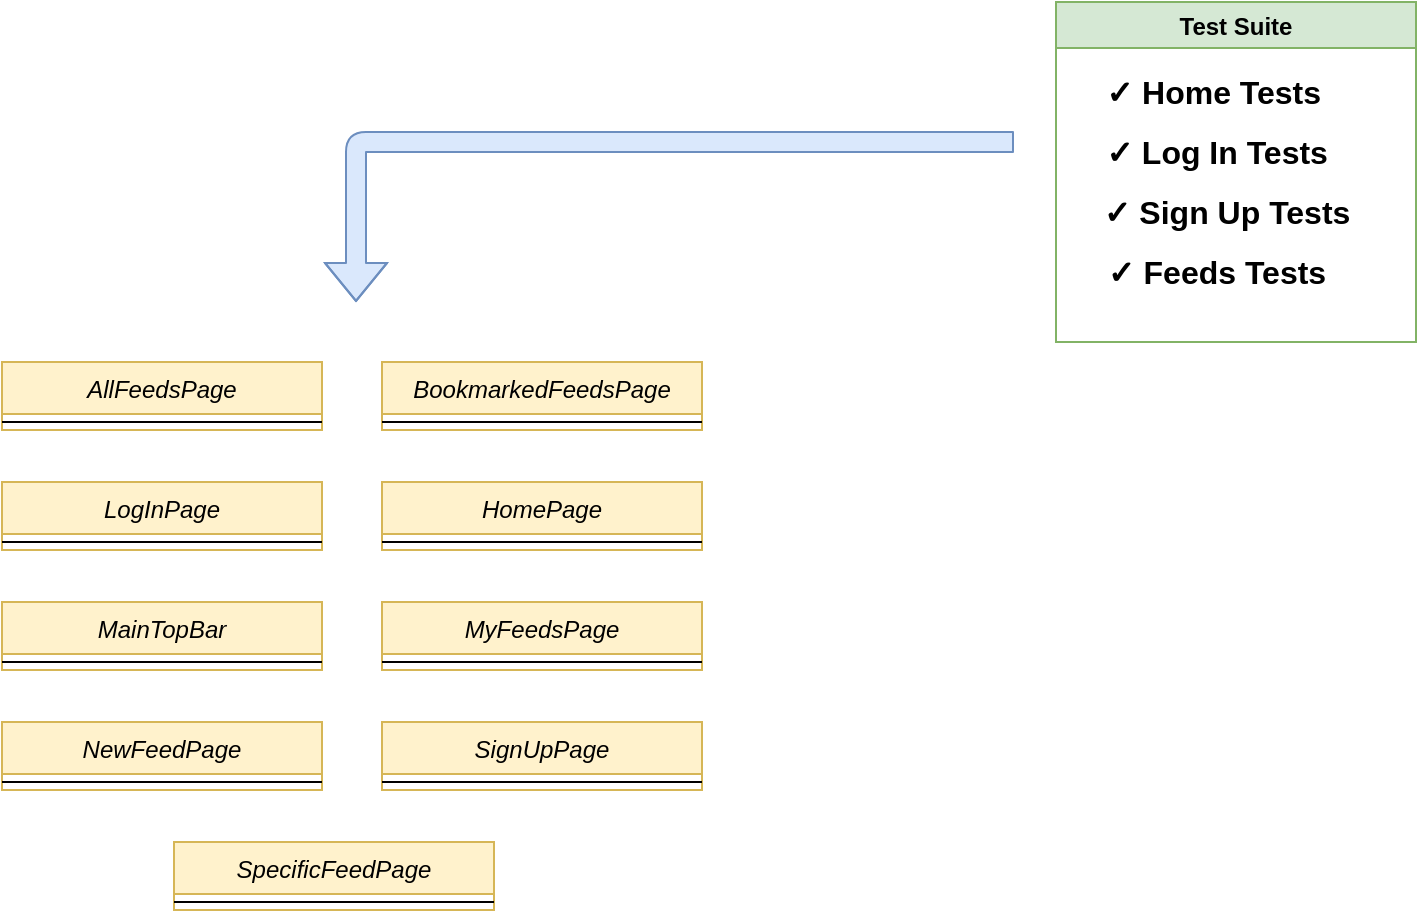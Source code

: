 <mxfile version="14.7.0" type="device"><diagram id="C5RBs43oDa-KdzZeNtuy" name="Page-1"><mxGraphModel dx="1221" dy="644" grid="1" gridSize="10" guides="1" tooltips="1" connect="1" arrows="1" fold="1" page="1" pageScale="1" pageWidth="827" pageHeight="1169" math="0" shadow="0"><root><mxCell id="WIyWlLk6GJQsqaUBKTNV-0"/><mxCell id="WIyWlLk6GJQsqaUBKTNV-1" parent="WIyWlLk6GJQsqaUBKTNV-0"/><mxCell id="zkfFHV4jXpPFQw0GAbJ--0" value="AllFeedsPage" style="swimlane;fontStyle=2;align=center;verticalAlign=top;childLayout=stackLayout;horizontal=1;startSize=26;horizontalStack=0;resizeParent=1;resizeLast=0;collapsible=1;marginBottom=0;rounded=0;shadow=0;strokeWidth=1;fillColor=#fff2cc;strokeColor=#d6b656;" parent="WIyWlLk6GJQsqaUBKTNV-1" vertex="1"><mxGeometry x="63" y="230" width="160" height="34" as="geometry"><mxRectangle x="230" y="140" width="160" height="26" as="alternateBounds"/></mxGeometry></mxCell><mxCell id="zkfFHV4jXpPFQw0GAbJ--4" value="" style="line;html=1;strokeWidth=1;align=left;verticalAlign=middle;spacingTop=-1;spacingLeft=3;spacingRight=3;rotatable=0;labelPosition=right;points=[];portConstraint=eastwest;" parent="zkfFHV4jXpPFQw0GAbJ--0" vertex="1"><mxGeometry y="26" width="160" height="8" as="geometry"/></mxCell><mxCell id="UowuQtzKGsslA1g5JPOC-1" value="BookmarkedFeedsPage" style="swimlane;fontStyle=2;align=center;verticalAlign=top;childLayout=stackLayout;horizontal=1;startSize=26;horizontalStack=0;resizeParent=1;resizeLast=0;collapsible=1;marginBottom=0;rounded=0;shadow=0;strokeWidth=1;fillColor=#fff2cc;strokeColor=#d6b656;" vertex="1" parent="WIyWlLk6GJQsqaUBKTNV-1"><mxGeometry x="253" y="230" width="160" height="34" as="geometry"><mxRectangle x="230" y="140" width="160" height="26" as="alternateBounds"/></mxGeometry></mxCell><mxCell id="UowuQtzKGsslA1g5JPOC-2" value="" style="line;html=1;strokeWidth=1;align=left;verticalAlign=middle;spacingTop=-1;spacingLeft=3;spacingRight=3;rotatable=0;labelPosition=right;points=[];portConstraint=eastwest;" vertex="1" parent="UowuQtzKGsslA1g5JPOC-1"><mxGeometry y="26" width="160" height="8" as="geometry"/></mxCell><mxCell id="UowuQtzKGsslA1g5JPOC-3" value="HomePage" style="swimlane;fontStyle=2;align=center;verticalAlign=top;childLayout=stackLayout;horizontal=1;startSize=26;horizontalStack=0;resizeParent=1;resizeLast=0;collapsible=1;marginBottom=0;rounded=0;shadow=0;strokeWidth=1;fillColor=#fff2cc;strokeColor=#d6b656;" vertex="1" parent="WIyWlLk6GJQsqaUBKTNV-1"><mxGeometry x="253" y="290" width="160" height="34" as="geometry"><mxRectangle x="230" y="140" width="160" height="26" as="alternateBounds"/></mxGeometry></mxCell><mxCell id="UowuQtzKGsslA1g5JPOC-4" value="" style="line;html=1;strokeWidth=1;align=left;verticalAlign=middle;spacingTop=-1;spacingLeft=3;spacingRight=3;rotatable=0;labelPosition=right;points=[];portConstraint=eastwest;" vertex="1" parent="UowuQtzKGsslA1g5JPOC-3"><mxGeometry y="26" width="160" height="8" as="geometry"/></mxCell><mxCell id="UowuQtzKGsslA1g5JPOC-5" value="LogInPage" style="swimlane;fontStyle=2;align=center;verticalAlign=top;childLayout=stackLayout;horizontal=1;startSize=26;horizontalStack=0;resizeParent=1;resizeLast=0;collapsible=1;marginBottom=0;rounded=0;shadow=0;strokeWidth=1;fillColor=#fff2cc;strokeColor=#d6b656;" vertex="1" parent="WIyWlLk6GJQsqaUBKTNV-1"><mxGeometry x="63" y="290" width="160" height="34" as="geometry"><mxRectangle x="230" y="140" width="160" height="26" as="alternateBounds"/></mxGeometry></mxCell><mxCell id="UowuQtzKGsslA1g5JPOC-6" value="" style="line;html=1;strokeWidth=1;align=left;verticalAlign=middle;spacingTop=-1;spacingLeft=3;spacingRight=3;rotatable=0;labelPosition=right;points=[];portConstraint=eastwest;" vertex="1" parent="UowuQtzKGsslA1g5JPOC-5"><mxGeometry y="26" width="160" height="8" as="geometry"/></mxCell><mxCell id="UowuQtzKGsslA1g5JPOC-7" value="MainTopBar" style="swimlane;fontStyle=2;align=center;verticalAlign=top;childLayout=stackLayout;horizontal=1;startSize=26;horizontalStack=0;resizeParent=1;resizeLast=0;collapsible=1;marginBottom=0;rounded=0;shadow=0;strokeWidth=1;fillColor=#fff2cc;strokeColor=#d6b656;" vertex="1" parent="WIyWlLk6GJQsqaUBKTNV-1"><mxGeometry x="63" y="350" width="160" height="34" as="geometry"><mxRectangle x="230" y="140" width="160" height="26" as="alternateBounds"/></mxGeometry></mxCell><mxCell id="UowuQtzKGsslA1g5JPOC-8" value="" style="line;html=1;strokeWidth=1;align=left;verticalAlign=middle;spacingTop=-1;spacingLeft=3;spacingRight=3;rotatable=0;labelPosition=right;points=[];portConstraint=eastwest;" vertex="1" parent="UowuQtzKGsslA1g5JPOC-7"><mxGeometry y="26" width="160" height="8" as="geometry"/></mxCell><mxCell id="UowuQtzKGsslA1g5JPOC-9" value="MyFeedsPage" style="swimlane;fontStyle=2;align=center;verticalAlign=top;childLayout=stackLayout;horizontal=1;startSize=26;horizontalStack=0;resizeParent=1;resizeLast=0;collapsible=1;marginBottom=0;rounded=0;shadow=0;strokeWidth=1;fillColor=#fff2cc;strokeColor=#d6b656;" vertex="1" parent="WIyWlLk6GJQsqaUBKTNV-1"><mxGeometry x="253" y="350" width="160" height="34" as="geometry"><mxRectangle x="230" y="140" width="160" height="26" as="alternateBounds"/></mxGeometry></mxCell><mxCell id="UowuQtzKGsslA1g5JPOC-10" value="" style="line;html=1;strokeWidth=1;align=left;verticalAlign=middle;spacingTop=-1;spacingLeft=3;spacingRight=3;rotatable=0;labelPosition=right;points=[];portConstraint=eastwest;" vertex="1" parent="UowuQtzKGsslA1g5JPOC-9"><mxGeometry y="26" width="160" height="8" as="geometry"/></mxCell><mxCell id="UowuQtzKGsslA1g5JPOC-12" value="NewFeedPage" style="swimlane;fontStyle=2;align=center;verticalAlign=top;childLayout=stackLayout;horizontal=1;startSize=26;horizontalStack=0;resizeParent=1;resizeLast=0;collapsible=1;marginBottom=0;rounded=0;shadow=0;strokeWidth=1;fillColor=#fff2cc;strokeColor=#d6b656;" vertex="1" parent="WIyWlLk6GJQsqaUBKTNV-1"><mxGeometry x="63" y="410" width="160" height="34" as="geometry"><mxRectangle x="230" y="140" width="160" height="26" as="alternateBounds"/></mxGeometry></mxCell><mxCell id="UowuQtzKGsslA1g5JPOC-13" value="" style="line;html=1;strokeWidth=1;align=left;verticalAlign=middle;spacingTop=-1;spacingLeft=3;spacingRight=3;rotatable=0;labelPosition=right;points=[];portConstraint=eastwest;" vertex="1" parent="UowuQtzKGsslA1g5JPOC-12"><mxGeometry y="26" width="160" height="8" as="geometry"/></mxCell><mxCell id="UowuQtzKGsslA1g5JPOC-14" value="SignUpPage" style="swimlane;fontStyle=2;align=center;verticalAlign=top;childLayout=stackLayout;horizontal=1;startSize=26;horizontalStack=0;resizeParent=1;resizeLast=0;collapsible=1;marginBottom=0;rounded=0;shadow=0;strokeWidth=1;fillColor=#fff2cc;strokeColor=#d6b656;" vertex="1" parent="WIyWlLk6GJQsqaUBKTNV-1"><mxGeometry x="253" y="410" width="160" height="34" as="geometry"><mxRectangle x="230" y="140" width="160" height="26" as="alternateBounds"/></mxGeometry></mxCell><mxCell id="UowuQtzKGsslA1g5JPOC-15" value="" style="line;html=1;strokeWidth=1;align=left;verticalAlign=middle;spacingTop=-1;spacingLeft=3;spacingRight=3;rotatable=0;labelPosition=right;points=[];portConstraint=eastwest;" vertex="1" parent="UowuQtzKGsslA1g5JPOC-14"><mxGeometry y="26" width="160" height="8" as="geometry"/></mxCell><mxCell id="UowuQtzKGsslA1g5JPOC-16" value="SpecificFeedPage" style="swimlane;fontStyle=2;align=center;verticalAlign=top;childLayout=stackLayout;horizontal=1;startSize=26;horizontalStack=0;resizeParent=1;resizeLast=0;collapsible=1;marginBottom=0;rounded=0;shadow=0;strokeWidth=1;fillColor=#fff2cc;strokeColor=#d6b656;" vertex="1" parent="WIyWlLk6GJQsqaUBKTNV-1"><mxGeometry x="149" y="470" width="160" height="34" as="geometry"><mxRectangle x="230" y="140" width="160" height="26" as="alternateBounds"/></mxGeometry></mxCell><mxCell id="UowuQtzKGsslA1g5JPOC-17" value="" style="line;html=1;strokeWidth=1;align=left;verticalAlign=middle;spacingTop=-1;spacingLeft=3;spacingRight=3;rotatable=0;labelPosition=right;points=[];portConstraint=eastwest;" vertex="1" parent="UowuQtzKGsslA1g5JPOC-16"><mxGeometry y="26" width="160" height="8" as="geometry"/></mxCell><mxCell id="UowuQtzKGsslA1g5JPOC-19" value="Test Suite" style="swimlane;fillColor=#d5e8d4;strokeColor=#82b366;" vertex="1" parent="WIyWlLk6GJQsqaUBKTNV-1"><mxGeometry x="590" y="50" width="180" height="170" as="geometry"/></mxCell><mxCell id="UowuQtzKGsslA1g5JPOC-20" value="&lt;span style=&quot;font-size: 16px;&quot;&gt;✓ Feeds Tests&lt;/span&gt;" style="text;html=1;align=center;verticalAlign=middle;resizable=0;points=[];autosize=1;strokeColor=none;fontSize=16;fontStyle=1" vertex="1" parent="UowuQtzKGsslA1g5JPOC-19"><mxGeometry x="20" y="125" width="120" height="20" as="geometry"/></mxCell><mxCell id="UowuQtzKGsslA1g5JPOC-21" value="&lt;span style=&quot;font-size: 16px;&quot;&gt;✓ Sign Up Tests&lt;/span&gt;" style="text;html=1;align=center;verticalAlign=middle;resizable=0;points=[];autosize=1;strokeColor=none;fontSize=16;fontStyle=1" vertex="1" parent="UowuQtzKGsslA1g5JPOC-19"><mxGeometry x="15" y="95" width="140" height="20" as="geometry"/></mxCell><mxCell id="UowuQtzKGsslA1g5JPOC-22" value="&lt;font style=&quot;font-size: 16px&quot;&gt;✓ Log In Tests&lt;/font&gt;" style="text;html=1;align=center;verticalAlign=middle;resizable=0;points=[];autosize=1;strokeColor=none;fontSize=14;fontStyle=1" vertex="1" parent="UowuQtzKGsslA1g5JPOC-19"><mxGeometry x="15" y="65" width="130" height="20" as="geometry"/></mxCell><mxCell id="UowuQtzKGsslA1g5JPOC-23" value="&lt;span&gt;&lt;font style=&quot;font-size: 16px&quot;&gt;&amp;nbsp; &amp;nbsp; &amp;nbsp; ✓ Home Tests&lt;/font&gt;&lt;/span&gt;" style="text;html=1;align=center;verticalAlign=middle;resizable=0;points=[];autosize=1;strokeColor=none;fontSize=14;fontStyle=1" vertex="1" parent="UowuQtzKGsslA1g5JPOC-19"><mxGeometry x="-10" y="35" width="150" height="20" as="geometry"/></mxCell><mxCell id="UowuQtzKGsslA1g5JPOC-27" value="" style="shape=flexArrow;endArrow=classic;html=1;fontSize=14;fillColor=#dae8fc;strokeColor=#6c8ebf;" edge="1" parent="WIyWlLk6GJQsqaUBKTNV-1"><mxGeometry width="50" height="50" relative="1" as="geometry"><mxPoint x="569" y="120" as="sourcePoint"/><mxPoint x="240" y="200" as="targetPoint"/><Array as="points"><mxPoint x="240" y="120"/></Array></mxGeometry></mxCell></root></mxGraphModel></diagram></mxfile>